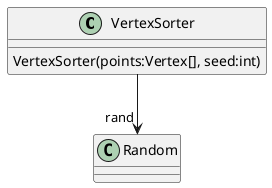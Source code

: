 @startuml
class VertexSorter {
    VertexSorter(points:Vertex[], seed:int)
}
VertexSorter --> "rand" Random
@enduml
